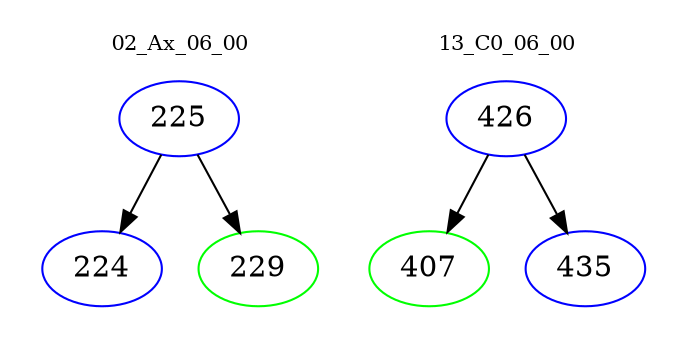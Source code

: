 digraph{
subgraph cluster_0 {
color = white
label = "02_Ax_06_00";
fontsize=10;
T0_225 [label="225", color="blue"]
T0_225 -> T0_224 [color="black"]
T0_224 [label="224", color="blue"]
T0_225 -> T0_229 [color="black"]
T0_229 [label="229", color="green"]
}
subgraph cluster_1 {
color = white
label = "13_C0_06_00";
fontsize=10;
T1_426 [label="426", color="blue"]
T1_426 -> T1_407 [color="black"]
T1_407 [label="407", color="green"]
T1_426 -> T1_435 [color="black"]
T1_435 [label="435", color="blue"]
}
}
